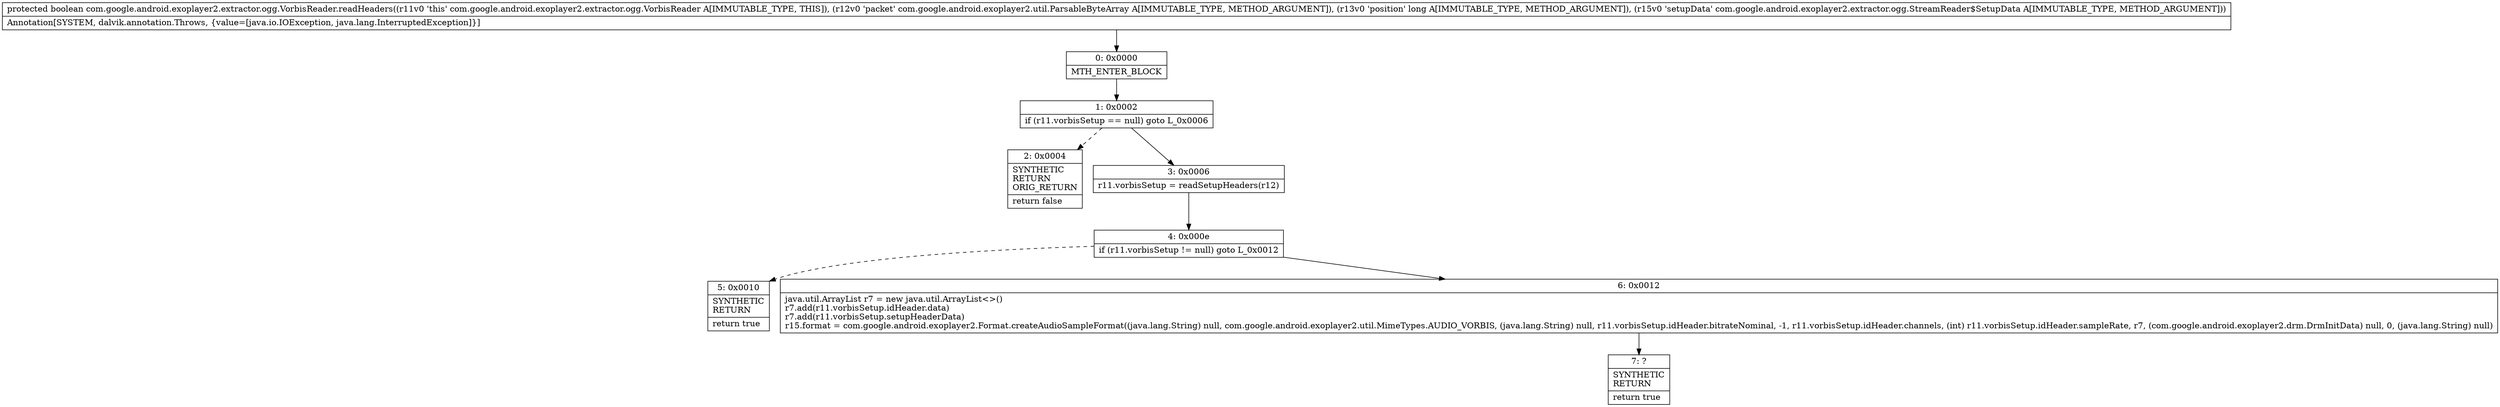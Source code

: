 digraph "CFG forcom.google.android.exoplayer2.extractor.ogg.VorbisReader.readHeaders(Lcom\/google\/android\/exoplayer2\/util\/ParsableByteArray;JLcom\/google\/android\/exoplayer2\/extractor\/ogg\/StreamReader$SetupData;)Z" {
Node_0 [shape=record,label="{0\:\ 0x0000|MTH_ENTER_BLOCK\l}"];
Node_1 [shape=record,label="{1\:\ 0x0002|if (r11.vorbisSetup == null) goto L_0x0006\l}"];
Node_2 [shape=record,label="{2\:\ 0x0004|SYNTHETIC\lRETURN\lORIG_RETURN\l|return false\l}"];
Node_3 [shape=record,label="{3\:\ 0x0006|r11.vorbisSetup = readSetupHeaders(r12)\l}"];
Node_4 [shape=record,label="{4\:\ 0x000e|if (r11.vorbisSetup != null) goto L_0x0012\l}"];
Node_5 [shape=record,label="{5\:\ 0x0010|SYNTHETIC\lRETURN\l|return true\l}"];
Node_6 [shape=record,label="{6\:\ 0x0012|java.util.ArrayList r7 = new java.util.ArrayList\<\>()\lr7.add(r11.vorbisSetup.idHeader.data)\lr7.add(r11.vorbisSetup.setupHeaderData)\lr15.format = com.google.android.exoplayer2.Format.createAudioSampleFormat((java.lang.String) null, com.google.android.exoplayer2.util.MimeTypes.AUDIO_VORBIS, (java.lang.String) null, r11.vorbisSetup.idHeader.bitrateNominal, \-1, r11.vorbisSetup.idHeader.channels, (int) r11.vorbisSetup.idHeader.sampleRate, r7, (com.google.android.exoplayer2.drm.DrmInitData) null, 0, (java.lang.String) null)\l}"];
Node_7 [shape=record,label="{7\:\ ?|SYNTHETIC\lRETURN\l|return true\l}"];
MethodNode[shape=record,label="{protected boolean com.google.android.exoplayer2.extractor.ogg.VorbisReader.readHeaders((r11v0 'this' com.google.android.exoplayer2.extractor.ogg.VorbisReader A[IMMUTABLE_TYPE, THIS]), (r12v0 'packet' com.google.android.exoplayer2.util.ParsableByteArray A[IMMUTABLE_TYPE, METHOD_ARGUMENT]), (r13v0 'position' long A[IMMUTABLE_TYPE, METHOD_ARGUMENT]), (r15v0 'setupData' com.google.android.exoplayer2.extractor.ogg.StreamReader$SetupData A[IMMUTABLE_TYPE, METHOD_ARGUMENT]))  | Annotation[SYSTEM, dalvik.annotation.Throws, \{value=[java.io.IOException, java.lang.InterruptedException]\}]\l}"];
MethodNode -> Node_0;
Node_0 -> Node_1;
Node_1 -> Node_2[style=dashed];
Node_1 -> Node_3;
Node_3 -> Node_4;
Node_4 -> Node_5[style=dashed];
Node_4 -> Node_6;
Node_6 -> Node_7;
}

